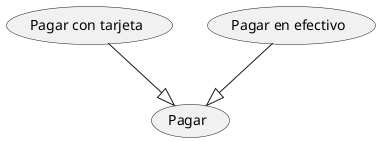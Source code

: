 @startuml
'https://plantuml.com/use-case-diagram

top to bottom direction

(Pagar con tarjeta) --|> (Pagar)
(Pagar en efectivo) --|> (Pagar)
@enduml